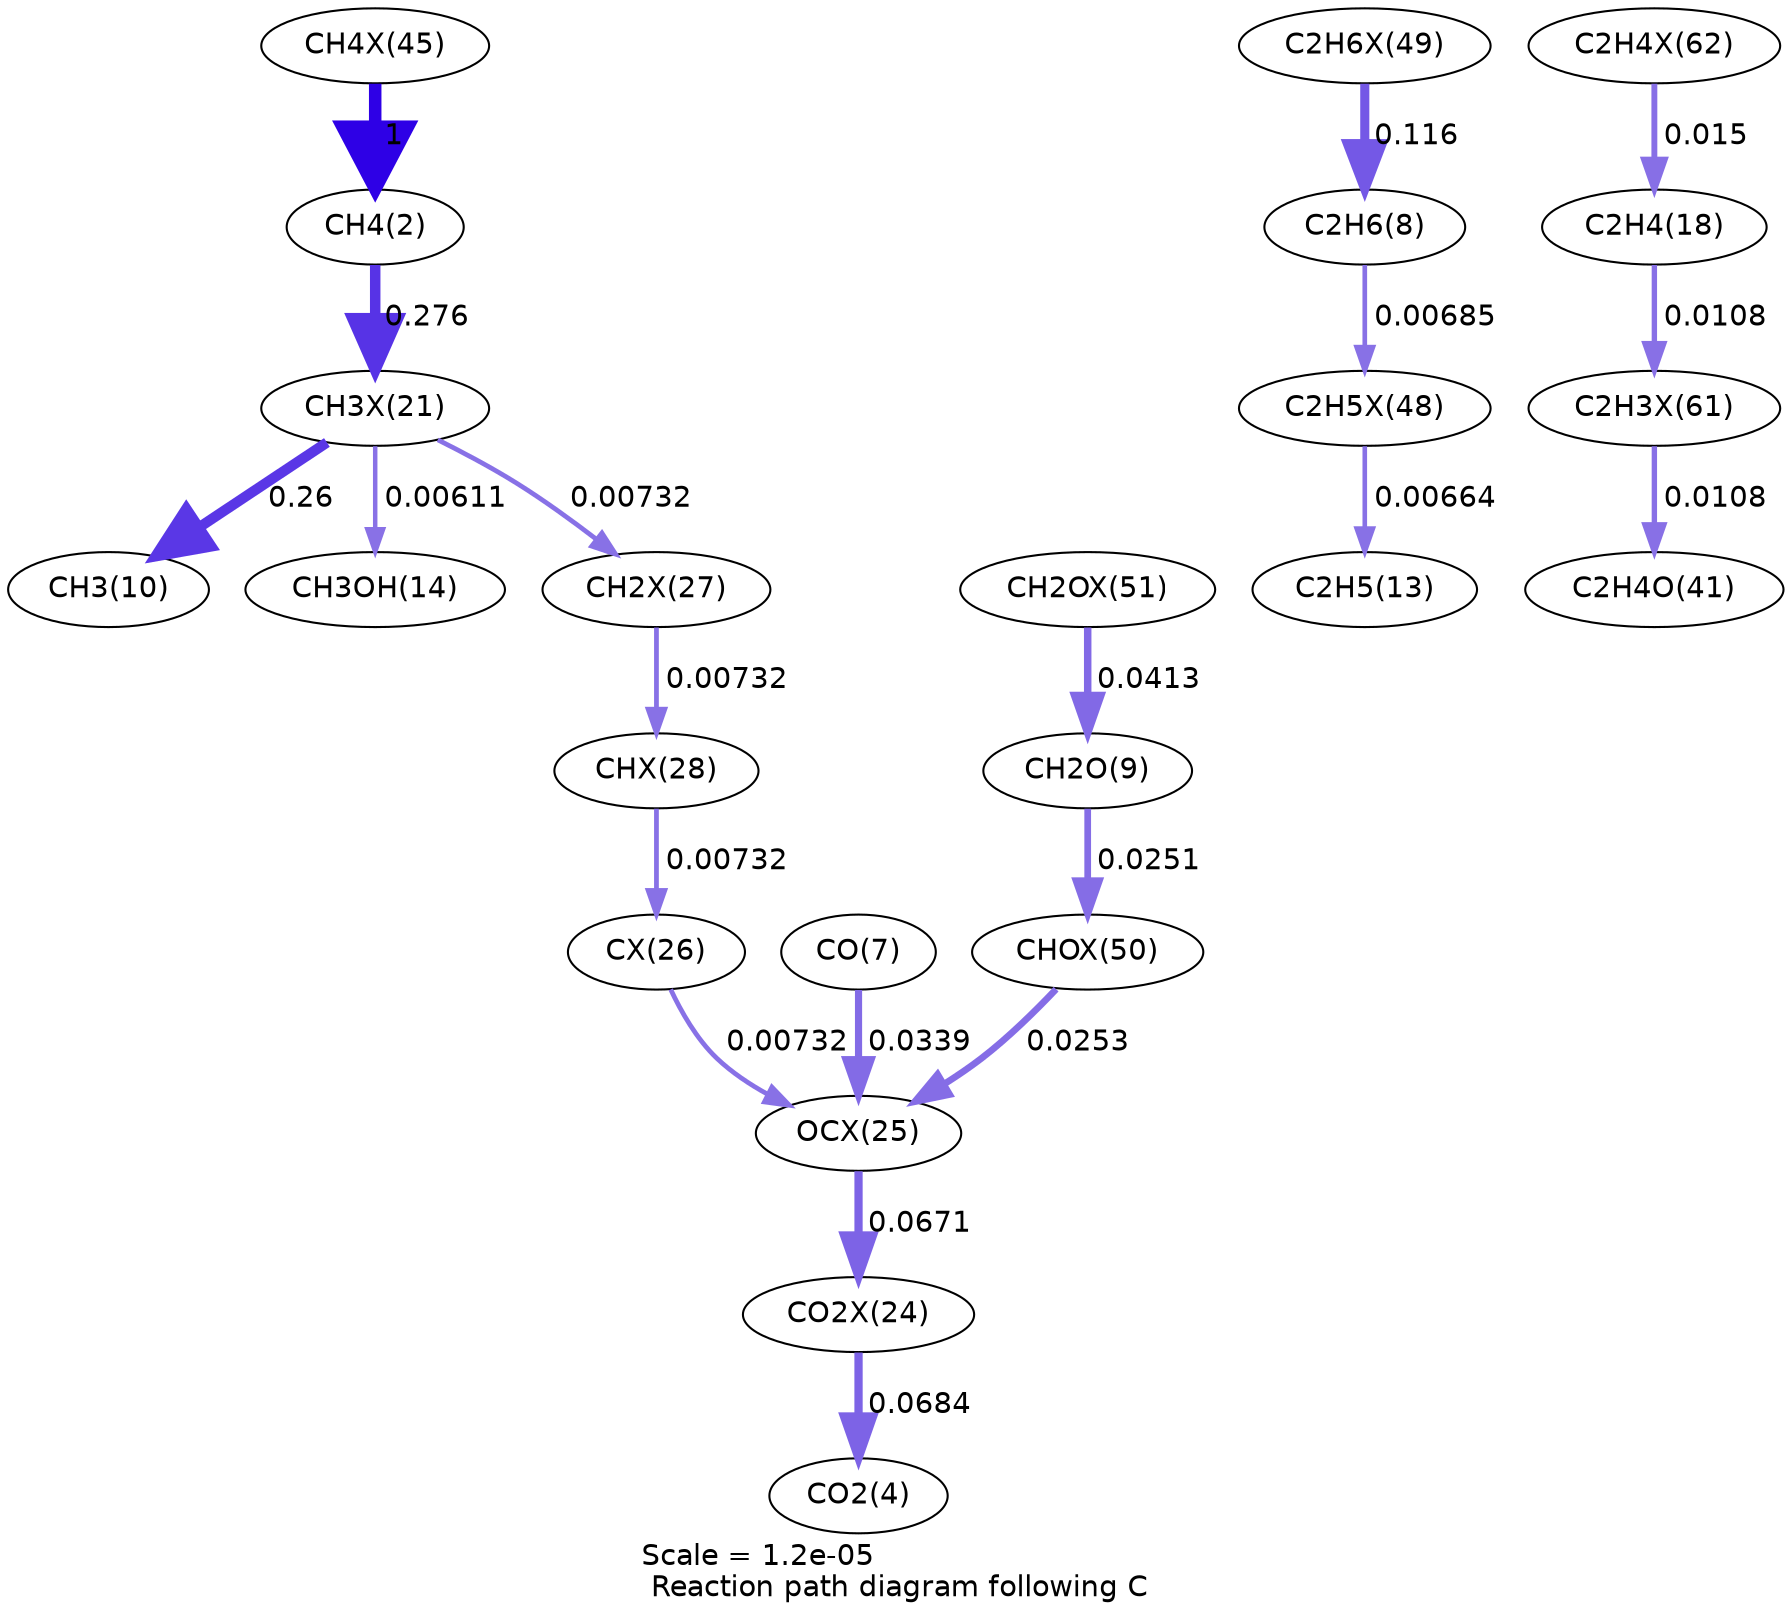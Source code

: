 digraph reaction_paths {
center=1;
s86 -> s4[fontname="Helvetica", penwidth=6, arrowsize=3, color="0.7, 1.5, 0.9"
, label=" 1"];
s4 -> s78[fontname="Helvetica", penwidth=5.03, arrowsize=2.51, color="0.7, 0.776, 0.9"
, label=" 0.276"];
s90 -> s10[fontname="Helvetica", penwidth=4.37, arrowsize=2.19, color="0.7, 0.616, 0.9"
, label=" 0.116"];
s10 -> s89[fontname="Helvetica", penwidth=2.24, arrowsize=1.12, color="0.7, 0.507, 0.9"
, label=" 0.00685"];
s78 -> s12[fontname="Helvetica", penwidth=4.98, arrowsize=2.49, color="0.7, 0.76, 0.9"
, label=" 0.26"];
s78 -> s16[fontname="Helvetica", penwidth=2.15, arrowsize=1.08, color="0.7, 0.506, 0.9"
, label=" 0.00611"];
s78 -> s84[fontname="Helvetica", penwidth=2.29, arrowsize=1.14, color="0.7, 0.507, 0.9"
, label=" 0.00732"];
s84 -> s85[fontname="Helvetica", penwidth=2.29, arrowsize=1.14, color="0.7, 0.507, 0.9"
, label=" 0.00732"];
s85 -> s83[fontname="Helvetica", penwidth=2.29, arrowsize=1.14, color="0.7, 0.507, 0.9"
, label=" 0.00732"];
s83 -> s82[fontname="Helvetica", penwidth=2.29, arrowsize=1.14, color="0.7, 0.507, 0.9"
, label=" 0.00732"];
s9 -> s82[fontname="Helvetica", penwidth=3.44, arrowsize=1.72, color="0.7, 0.534, 0.9"
, label=" 0.0339"];
s82 -> s81[fontname="Helvetica", penwidth=3.96, arrowsize=1.98, color="0.7, 0.567, 0.9"
, label=" 0.0671"];
s91 -> s82[fontname="Helvetica", penwidth=3.23, arrowsize=1.61, color="0.7, 0.525, 0.9"
, label=" 0.0253"];
s81 -> s6[fontname="Helvetica", penwidth=3.98, arrowsize=1.99, color="0.7, 0.568, 0.9"
, label=" 0.0684"];
s92 -> s11[fontname="Helvetica", penwidth=3.59, arrowsize=1.8, color="0.7, 0.541, 0.9"
, label=" 0.0413"];
s11 -> s91[fontname="Helvetica", penwidth=3.22, arrowsize=1.61, color="0.7, 0.525, 0.9"
, label=" 0.0251"];
s89 -> s15[fontname="Helvetica", penwidth=2.21, arrowsize=1.11, color="0.7, 0.507, 0.9"
, label=" 0.00664"];
s100 -> s20[fontname="Helvetica", penwidth=2.83, arrowsize=1.42, color="0.7, 0.515, 0.9"
, label=" 0.015"];
s20 -> s99[fontname="Helvetica", penwidth=2.58, arrowsize=1.29, color="0.7, 0.511, 0.9"
, label=" 0.0108"];
s99 -> s24[fontname="Helvetica", penwidth=2.58, arrowsize=1.29, color="0.7, 0.511, 0.9"
, label=" 0.0108"];
s4 [ fontname="Helvetica", label="CH4(2)"];
s6 [ fontname="Helvetica", label="CO2(4)"];
s9 [ fontname="Helvetica", label="CO(7)"];
s10 [ fontname="Helvetica", label="C2H6(8)"];
s11 [ fontname="Helvetica", label="CH2O(9)"];
s12 [ fontname="Helvetica", label="CH3(10)"];
s15 [ fontname="Helvetica", label="C2H5(13)"];
s16 [ fontname="Helvetica", label="CH3OH(14)"];
s20 [ fontname="Helvetica", label="C2H4(18)"];
s24 [ fontname="Helvetica", label="C2H4O(41)"];
s78 [ fontname="Helvetica", label="CH3X(21)"];
s81 [ fontname="Helvetica", label="CO2X(24)"];
s82 [ fontname="Helvetica", label="OCX(25)"];
s83 [ fontname="Helvetica", label="CX(26)"];
s84 [ fontname="Helvetica", label="CH2X(27)"];
s85 [ fontname="Helvetica", label="CHX(28)"];
s86 [ fontname="Helvetica", label="CH4X(45)"];
s89 [ fontname="Helvetica", label="C2H5X(48)"];
s90 [ fontname="Helvetica", label="C2H6X(49)"];
s91 [ fontname="Helvetica", label="CHOX(50)"];
s92 [ fontname="Helvetica", label="CH2OX(51)"];
s99 [ fontname="Helvetica", label="C2H3X(61)"];
s100 [ fontname="Helvetica", label="C2H4X(62)"];
 label = "Scale = 1.2e-05\l Reaction path diagram following C";
 fontname = "Helvetica";
}
